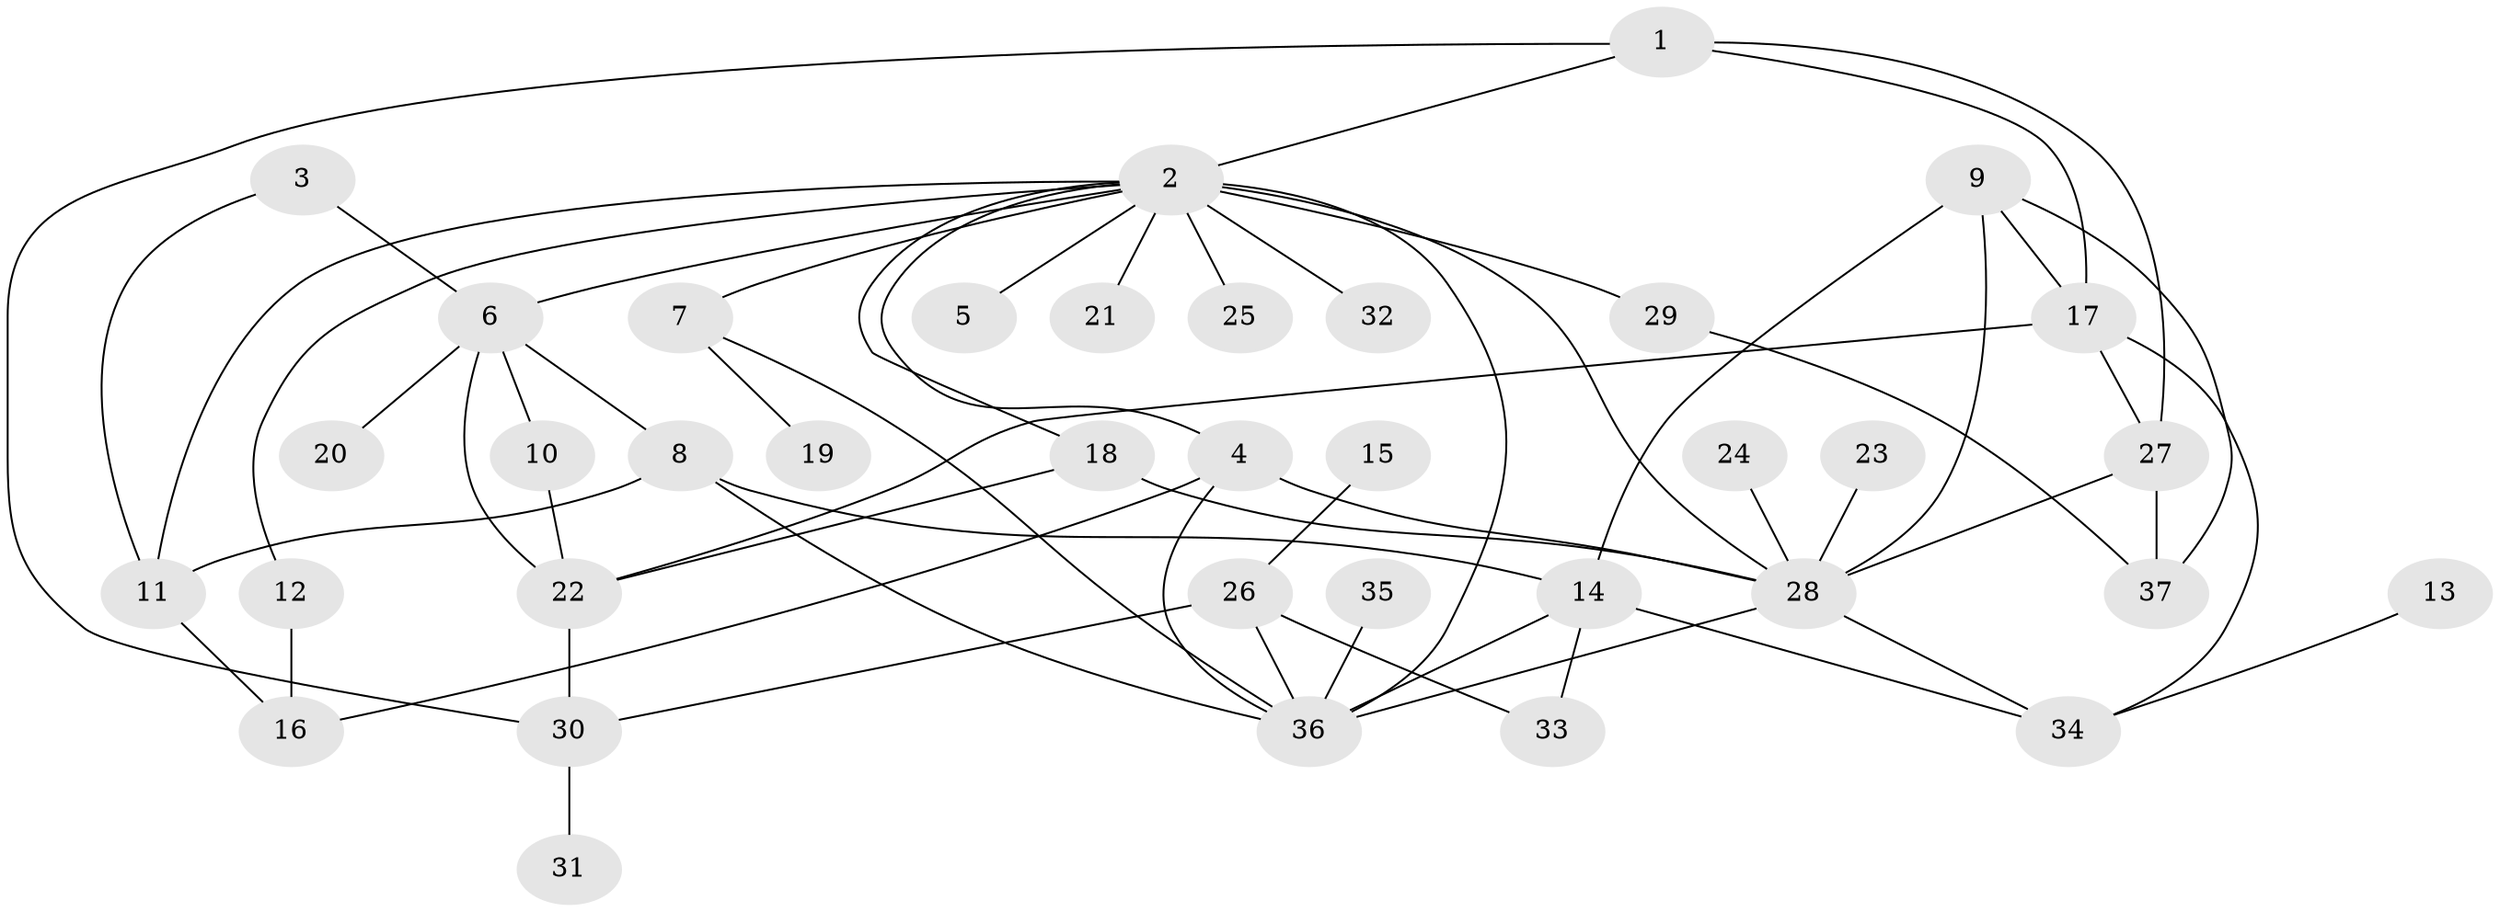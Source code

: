 // original degree distribution, {7: 0.0136986301369863, 6: 0.0273972602739726, 5: 0.1095890410958904, 4: 0.1643835616438356, 3: 0.136986301369863, 2: 0.3150684931506849, 1: 0.2328767123287671}
// Generated by graph-tools (version 1.1) at 2025/25/03/09/25 03:25:34]
// undirected, 37 vertices, 61 edges
graph export_dot {
graph [start="1"]
  node [color=gray90,style=filled];
  1;
  2;
  3;
  4;
  5;
  6;
  7;
  8;
  9;
  10;
  11;
  12;
  13;
  14;
  15;
  16;
  17;
  18;
  19;
  20;
  21;
  22;
  23;
  24;
  25;
  26;
  27;
  28;
  29;
  30;
  31;
  32;
  33;
  34;
  35;
  36;
  37;
  1 -- 2 [weight=1.0];
  1 -- 17 [weight=1.0];
  1 -- 27 [weight=1.0];
  1 -- 30 [weight=1.0];
  2 -- 4 [weight=1.0];
  2 -- 5 [weight=1.0];
  2 -- 6 [weight=1.0];
  2 -- 7 [weight=1.0];
  2 -- 11 [weight=1.0];
  2 -- 12 [weight=1.0];
  2 -- 18 [weight=1.0];
  2 -- 21 [weight=1.0];
  2 -- 25 [weight=1.0];
  2 -- 28 [weight=1.0];
  2 -- 29 [weight=3.0];
  2 -- 32 [weight=1.0];
  2 -- 36 [weight=1.0];
  3 -- 6 [weight=1.0];
  3 -- 11 [weight=1.0];
  4 -- 16 [weight=1.0];
  4 -- 28 [weight=1.0];
  4 -- 36 [weight=1.0];
  6 -- 8 [weight=1.0];
  6 -- 10 [weight=1.0];
  6 -- 20 [weight=1.0];
  6 -- 22 [weight=1.0];
  7 -- 19 [weight=1.0];
  7 -- 36 [weight=1.0];
  8 -- 11 [weight=1.0];
  8 -- 14 [weight=1.0];
  8 -- 36 [weight=1.0];
  9 -- 14 [weight=1.0];
  9 -- 17 [weight=1.0];
  9 -- 28 [weight=1.0];
  9 -- 37 [weight=1.0];
  10 -- 22 [weight=1.0];
  11 -- 16 [weight=1.0];
  12 -- 16 [weight=1.0];
  13 -- 34 [weight=1.0];
  14 -- 33 [weight=1.0];
  14 -- 34 [weight=1.0];
  14 -- 36 [weight=1.0];
  15 -- 26 [weight=1.0];
  17 -- 22 [weight=1.0];
  17 -- 27 [weight=1.0];
  17 -- 34 [weight=1.0];
  18 -- 22 [weight=1.0];
  18 -- 28 [weight=1.0];
  22 -- 30 [weight=1.0];
  23 -- 28 [weight=1.0];
  24 -- 28 [weight=1.0];
  26 -- 30 [weight=1.0];
  26 -- 33 [weight=1.0];
  26 -- 36 [weight=1.0];
  27 -- 28 [weight=2.0];
  27 -- 37 [weight=1.0];
  28 -- 34 [weight=1.0];
  28 -- 36 [weight=1.0];
  29 -- 37 [weight=1.0];
  30 -- 31 [weight=1.0];
  35 -- 36 [weight=1.0];
}
